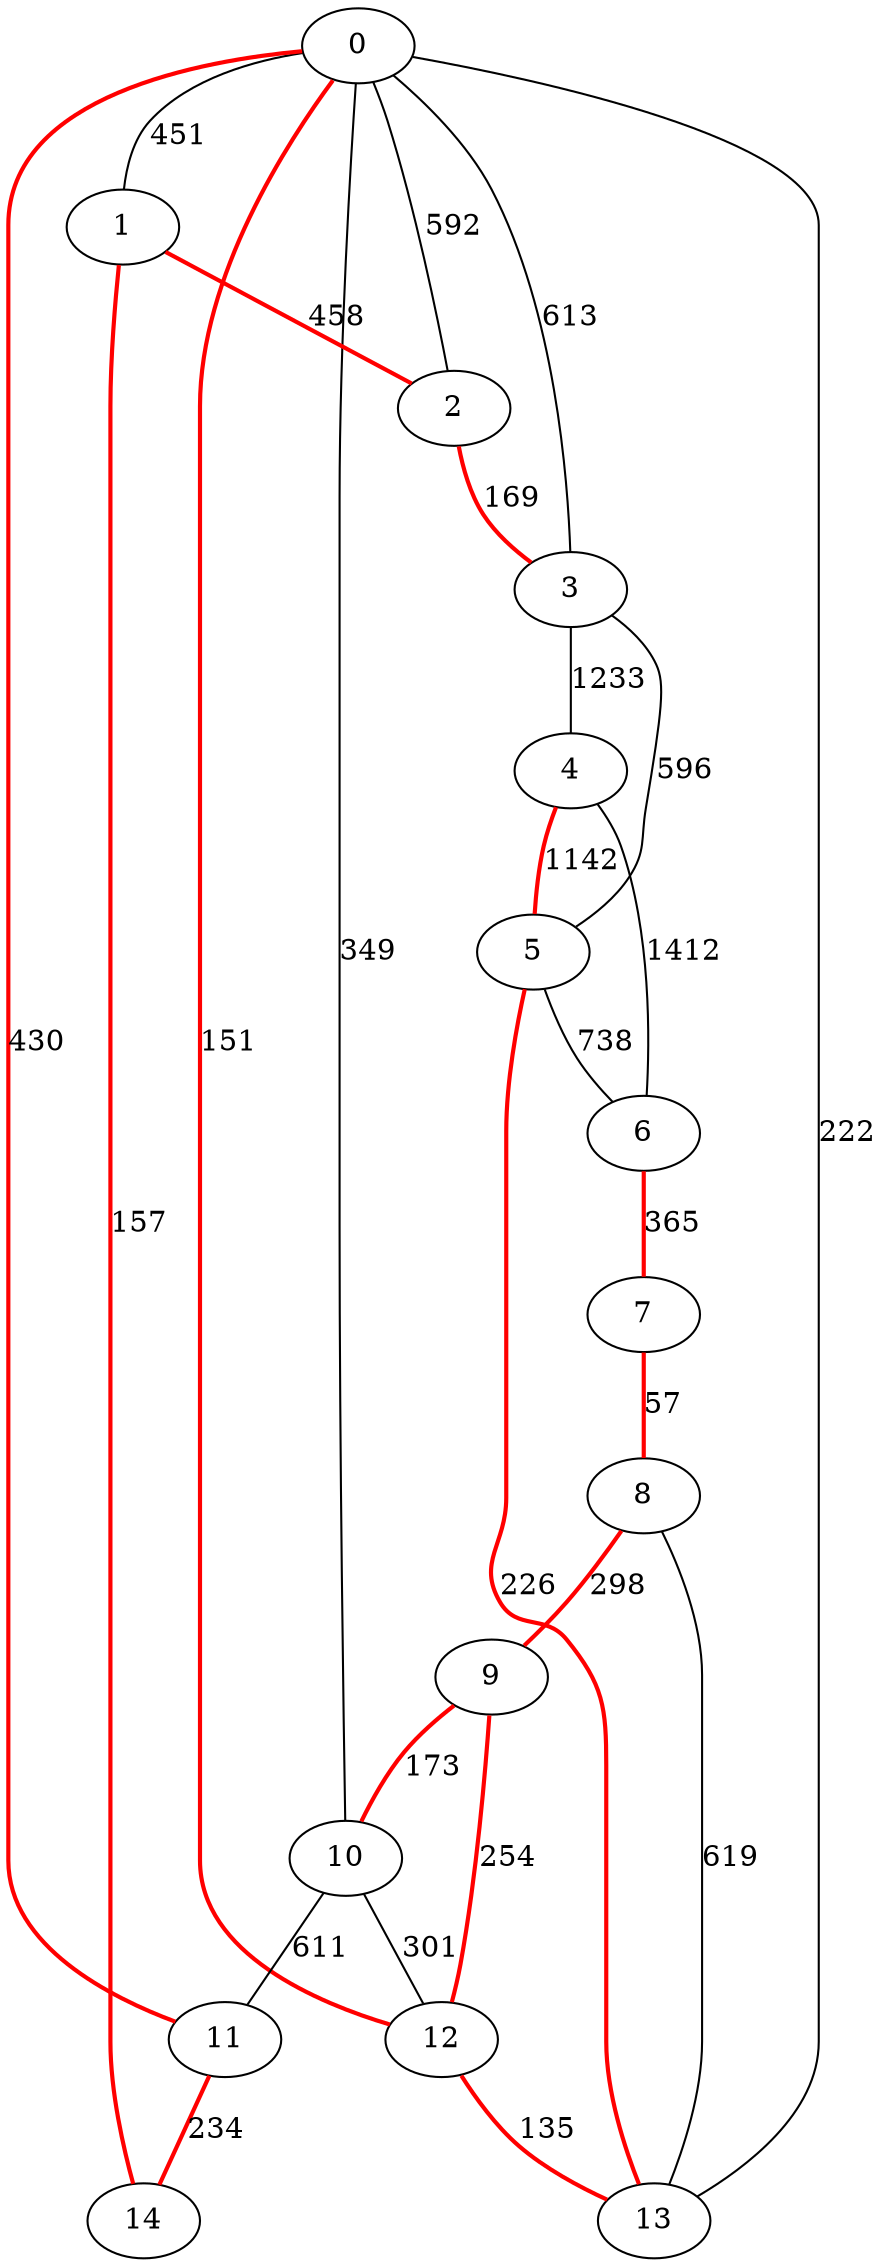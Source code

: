 # 15 26

graph G {
	7 -- 8 [label=57, color=red, style=bold];
	12 -- 13 [label=135, color=red, style=bold];
	0 -- 12 [label=151, color=red, style=bold];
	1 -- 14 [label=157, color=red, style=bold];
	2 -- 3 [label=169, color=red, style=bold];
	9 -- 10 [label=173, color=red, style=bold];
	0 -- 13 [label=222];
	5 -- 13 [label=226, color=red, style=bold];
	11 -- 14 [label=234, color=red, style=bold];
	9 -- 12 [label=254, color=red, style=bold];
	8 -- 9 [label=298, color=red, style=bold];
	10 -- 12 [label=301];
	0 -- 10 [label=349];
	6 -- 7 [label=365, color=red, style=bold];
	0 -- 11 [label=430, color=red, style=bold];
	0 -- 1 [label=451];
	1 -- 2 [label=458, color=red, style=bold];
	0 -- 2 [label=592];
	3 -- 5 [label=596];
	10 -- 11 [label=611];
	0 -- 3 [label=613];
	8 -- 13 [label=619];
	5 -- 6 [label=738];
	4 -- 5 [label=1142, color=red, style=bold];
	3 -- 4 [label=1233];
	4 -- 6 [label=1412];
}

# MST : 4249
# Has a cycle: NO
# Connected components : 1
